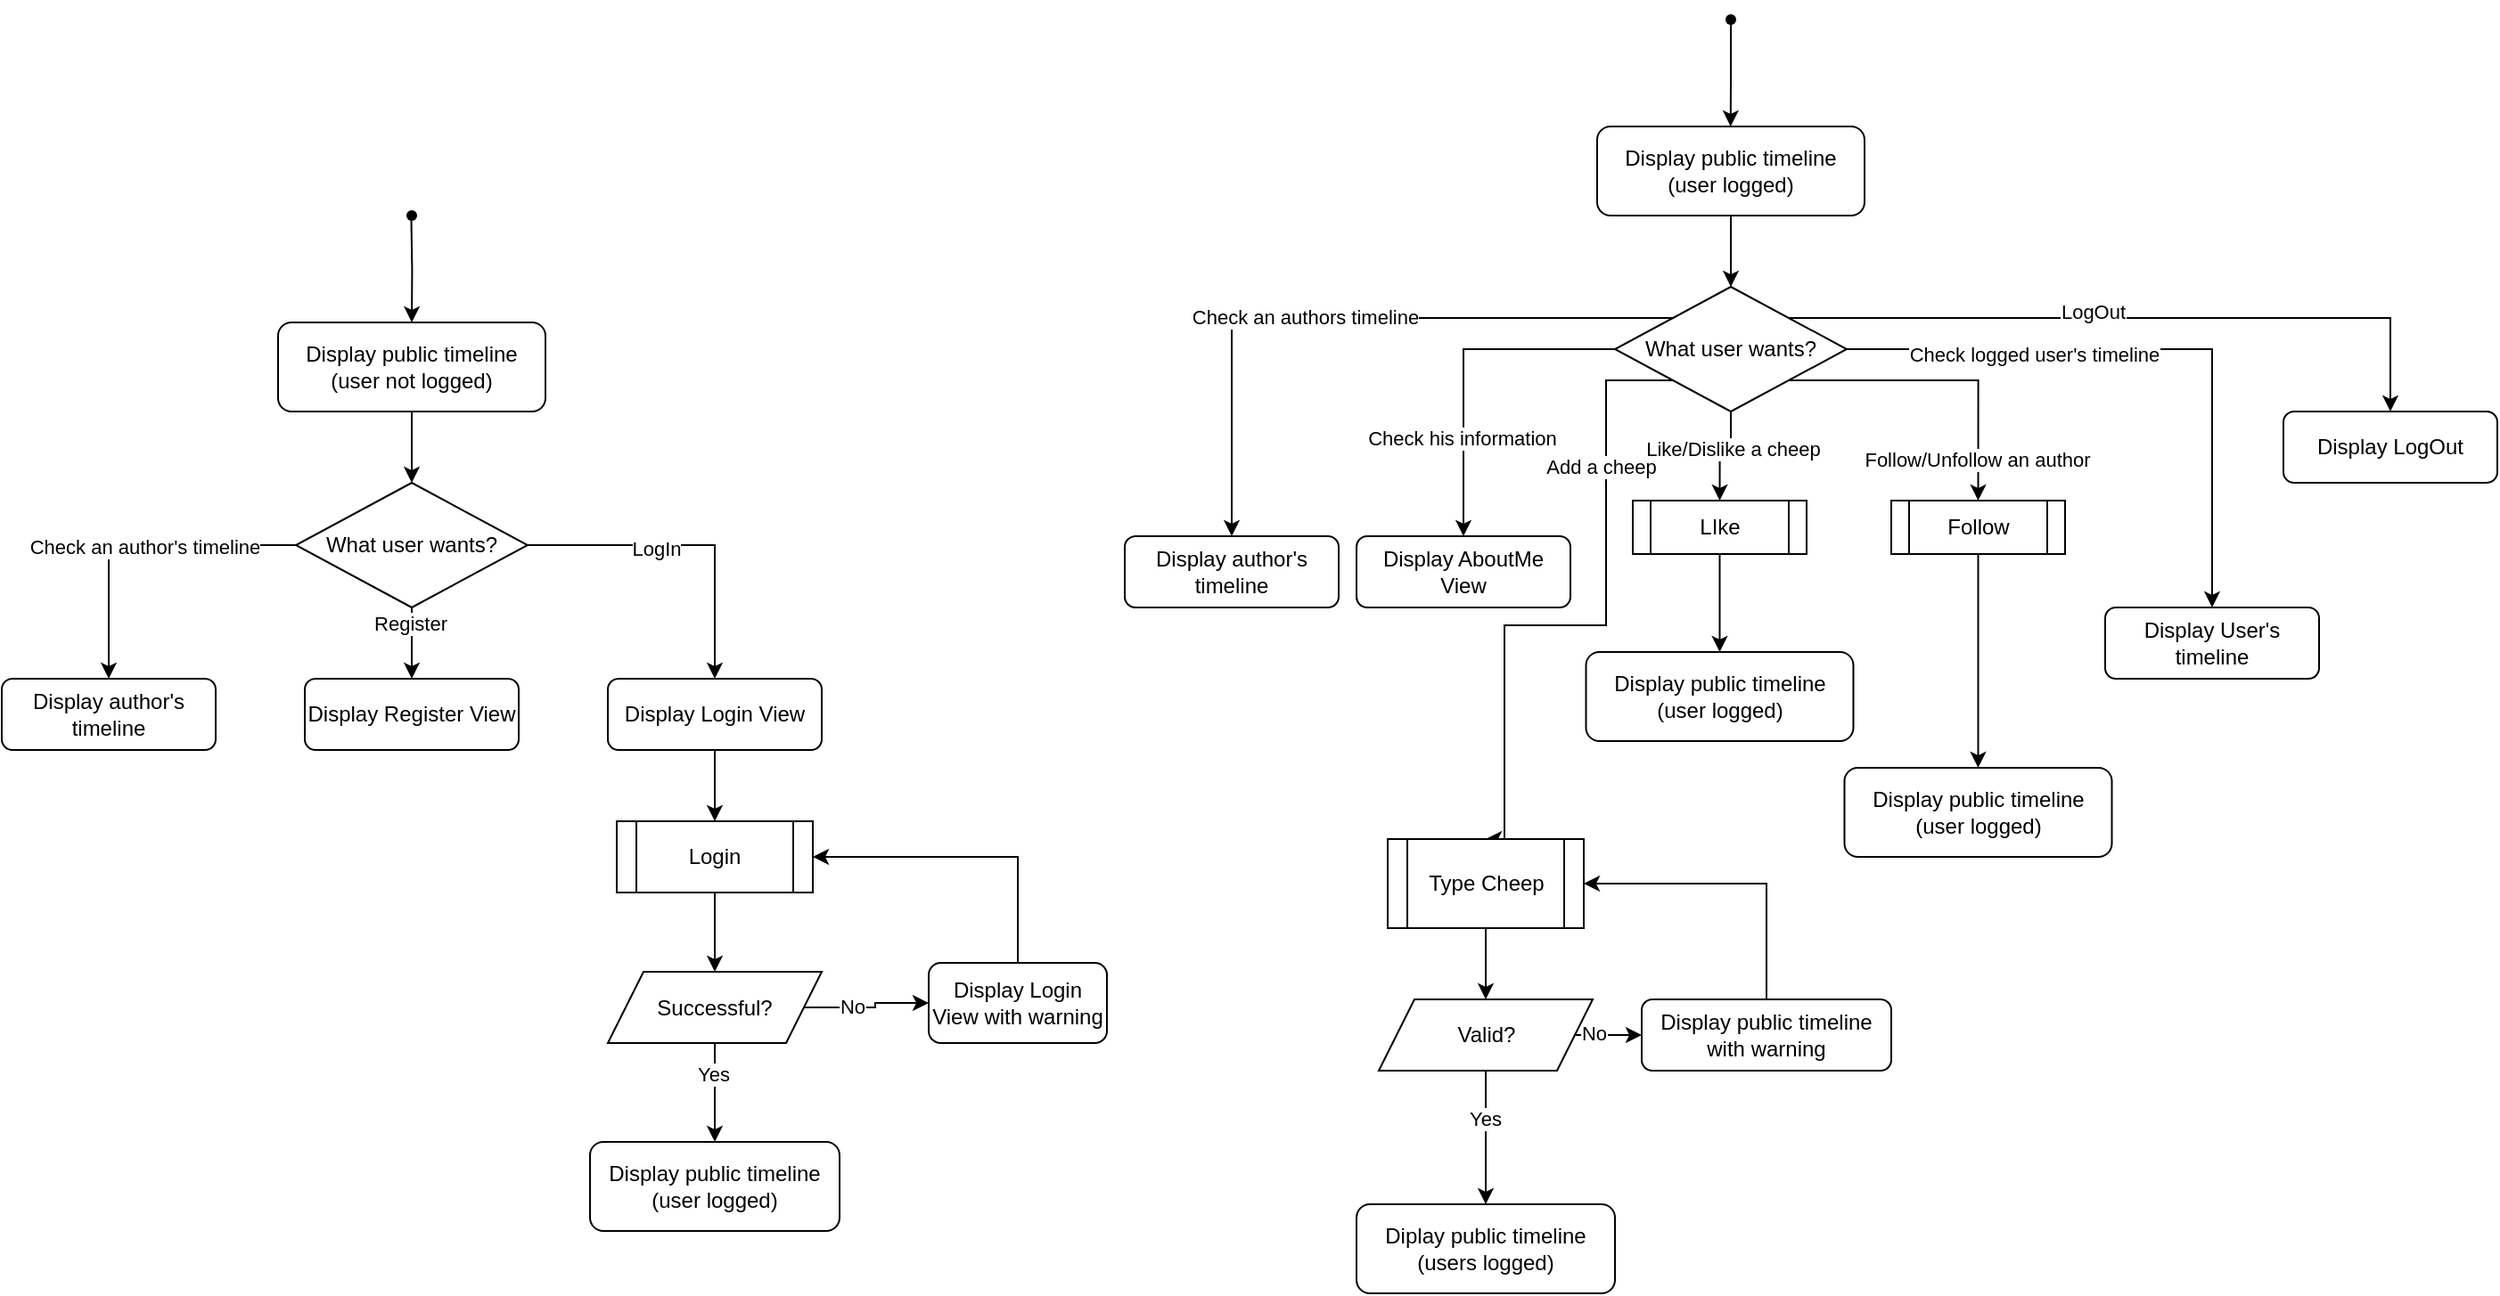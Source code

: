 <mxfile version="25.0.3">
  <diagram name="Página-1" id="ETee3cJdbtJkDGWG_T7Q">
    <mxGraphModel grid="1" page="1" gridSize="10" guides="1" tooltips="1" connect="1" arrows="1" fold="1" pageScale="1" pageWidth="827" pageHeight="1169" math="0" shadow="0">
      <root>
        <mxCell id="0" />
        <mxCell id="1" parent="0" />
        <mxCell id="8WfkXR_fnQ1v3YZvS4xo-1" value="" style="shape=waypoint;sketch=0;fillStyle=solid;size=6;pointerEvents=1;points=[];fillColor=none;resizable=0;rotatable=0;perimeter=centerPerimeter;snapToPoint=1;" vertex="1" parent="1">
          <mxGeometry x="290" y="130" width="20" height="20" as="geometry" />
        </mxCell>
        <mxCell id="8WfkXR_fnQ1v3YZvS4xo-4" style="edgeStyle=orthogonalEdgeStyle;rounded=0;orthogonalLoop=1;jettySize=auto;html=1;exitX=0.5;exitY=1;exitDx=0;exitDy=0;entryX=0.5;entryY=0;entryDx=0;entryDy=0;" edge="1" parent="1" source="8WfkXR_fnQ1v3YZvS4xo-2" target="8WfkXR_fnQ1v3YZvS4xo-3">
          <mxGeometry relative="1" as="geometry" />
        </mxCell>
        <mxCell id="8WfkXR_fnQ1v3YZvS4xo-2" value="Display public timeline (user not logged)" style="rounded=1;whiteSpace=wrap;html=1;" vertex="1" parent="1">
          <mxGeometry x="225" y="200" width="150" height="50" as="geometry" />
        </mxCell>
        <mxCell id="8WfkXR_fnQ1v3YZvS4xo-9" style="edgeStyle=orthogonalEdgeStyle;rounded=0;orthogonalLoop=1;jettySize=auto;html=1;exitX=0;exitY=0.5;exitDx=0;exitDy=0;entryX=0.5;entryY=0;entryDx=0;entryDy=0;" edge="1" parent="1" source="8WfkXR_fnQ1v3YZvS4xo-3" target="8WfkXR_fnQ1v3YZvS4xo-23">
          <mxGeometry relative="1" as="geometry">
            <mxPoint x="85" y="400" as="targetPoint" />
          </mxGeometry>
        </mxCell>
        <mxCell id="8WfkXR_fnQ1v3YZvS4xo-11" value="Check an author&#39;s timeline" style="edgeLabel;html=1;align=center;verticalAlign=middle;resizable=0;points=[];" connectable="0" vertex="1" parent="8WfkXR_fnQ1v3YZvS4xo-9">
          <mxGeometry x="-0.049" y="1" relative="1" as="geometry">
            <mxPoint as="offset" />
          </mxGeometry>
        </mxCell>
        <mxCell id="8WfkXR_fnQ1v3YZvS4xo-10" style="edgeStyle=orthogonalEdgeStyle;rounded=0;orthogonalLoop=1;jettySize=auto;html=1;exitX=1;exitY=0.5;exitDx=0;exitDy=0;entryX=0.5;entryY=0;entryDx=0;entryDy=0;" edge="1" parent="1" source="8WfkXR_fnQ1v3YZvS4xo-3" target="8WfkXR_fnQ1v3YZvS4xo-8">
          <mxGeometry relative="1" as="geometry" />
        </mxCell>
        <mxCell id="8WfkXR_fnQ1v3YZvS4xo-12" value="LogIn" style="edgeLabel;html=1;align=center;verticalAlign=middle;resizable=0;points=[];" connectable="0" vertex="1" parent="8WfkXR_fnQ1v3YZvS4xo-10">
          <mxGeometry x="-0.205" y="-2" relative="1" as="geometry">
            <mxPoint as="offset" />
          </mxGeometry>
        </mxCell>
        <mxCell id="8WfkXR_fnQ1v3YZvS4xo-25" style="edgeStyle=orthogonalEdgeStyle;rounded=0;orthogonalLoop=1;jettySize=auto;html=1;exitX=0.5;exitY=1;exitDx=0;exitDy=0;entryX=0.5;entryY=0;entryDx=0;entryDy=0;" edge="1" parent="1" source="8WfkXR_fnQ1v3YZvS4xo-3" target="8WfkXR_fnQ1v3YZvS4xo-22">
          <mxGeometry relative="1" as="geometry" />
        </mxCell>
        <mxCell id="8WfkXR_fnQ1v3YZvS4xo-26" value="Register" style="edgeLabel;html=1;align=center;verticalAlign=middle;resizable=0;points=[];" connectable="0" vertex="1" parent="8WfkXR_fnQ1v3YZvS4xo-25">
          <mxGeometry x="-0.553" y="-1" relative="1" as="geometry">
            <mxPoint as="offset" />
          </mxGeometry>
        </mxCell>
        <mxCell id="8WfkXR_fnQ1v3YZvS4xo-3" value="What user wants?" style="rhombus;whiteSpace=wrap;html=1;" vertex="1" parent="1">
          <mxGeometry x="235" y="290" width="130" height="70" as="geometry" />
        </mxCell>
        <mxCell id="8WfkXR_fnQ1v3YZvS4xo-5" style="edgeStyle=orthogonalEdgeStyle;rounded=0;orthogonalLoop=1;jettySize=auto;html=1;exitX=0.5;exitY=0;exitDx=0;exitDy=0;strokeColor=none;" edge="1" parent="1" source="8WfkXR_fnQ1v3YZvS4xo-2">
          <mxGeometry relative="1" as="geometry">
            <mxPoint x="300" y="140" as="targetPoint" />
          </mxGeometry>
        </mxCell>
        <mxCell id="8WfkXR_fnQ1v3YZvS4xo-6" style="edgeStyle=orthogonalEdgeStyle;rounded=0;orthogonalLoop=1;jettySize=auto;html=1;exitX=0.5;exitY=1;exitDx=0;exitDy=0;entryX=0.5;entryY=0;entryDx=0;entryDy=0;" edge="1" parent="1" target="8WfkXR_fnQ1v3YZvS4xo-2">
          <mxGeometry relative="1" as="geometry">
            <mxPoint x="299.71" y="140" as="sourcePoint" />
            <mxPoint x="299.71" y="190" as="targetPoint" />
          </mxGeometry>
        </mxCell>
        <mxCell id="8WfkXR_fnQ1v3YZvS4xo-28" style="edgeStyle=orthogonalEdgeStyle;rounded=0;orthogonalLoop=1;jettySize=auto;html=1;exitX=0.5;exitY=1;exitDx=0;exitDy=0;entryX=0.5;entryY=0;entryDx=0;entryDy=0;" edge="1" parent="1" source="8WfkXR_fnQ1v3YZvS4xo-8" target="8WfkXR_fnQ1v3YZvS4xo-27">
          <mxGeometry relative="1" as="geometry" />
        </mxCell>
        <mxCell id="8WfkXR_fnQ1v3YZvS4xo-8" value="Display Login View" style="rounded=1;whiteSpace=wrap;html=1;" vertex="1" parent="1">
          <mxGeometry x="410" y="400" width="120" height="40" as="geometry" />
        </mxCell>
        <mxCell id="8WfkXR_fnQ1v3YZvS4xo-22" value="Display Register View" style="rounded=1;whiteSpace=wrap;html=1;" vertex="1" parent="1">
          <mxGeometry x="240" y="400" width="120" height="40" as="geometry" />
        </mxCell>
        <mxCell id="8WfkXR_fnQ1v3YZvS4xo-23" value="Display author&#39;s timeline" style="rounded=1;whiteSpace=wrap;html=1;" vertex="1" parent="1">
          <mxGeometry x="70" y="400" width="120" height="40" as="geometry" />
        </mxCell>
        <mxCell id="8WfkXR_fnQ1v3YZvS4xo-30" style="edgeStyle=orthogonalEdgeStyle;rounded=0;orthogonalLoop=1;jettySize=auto;html=1;exitX=0.5;exitY=1;exitDx=0;exitDy=0;entryX=0.5;entryY=0;entryDx=0;entryDy=0;" edge="1" parent="1" source="8WfkXR_fnQ1v3YZvS4xo-27" target="8WfkXR_fnQ1v3YZvS4xo-29">
          <mxGeometry relative="1" as="geometry" />
        </mxCell>
        <mxCell id="8WfkXR_fnQ1v3YZvS4xo-27" value="Login" style="shape=process;whiteSpace=wrap;html=1;backgroundOutline=1;" vertex="1" parent="1">
          <mxGeometry x="415" y="480" width="110" height="40" as="geometry" />
        </mxCell>
        <mxCell id="8WfkXR_fnQ1v3YZvS4xo-32" style="edgeStyle=orthogonalEdgeStyle;rounded=0;orthogonalLoop=1;jettySize=auto;html=1;exitX=0.5;exitY=1;exitDx=0;exitDy=0;entryX=0.5;entryY=0;entryDx=0;entryDy=0;" edge="1" parent="1" source="8WfkXR_fnQ1v3YZvS4xo-29" target="8WfkXR_fnQ1v3YZvS4xo-31">
          <mxGeometry relative="1" as="geometry" />
        </mxCell>
        <mxCell id="8WfkXR_fnQ1v3YZvS4xo-42" value="Yes" style="edgeLabel;html=1;align=center;verticalAlign=middle;resizable=0;points=[];" connectable="0" vertex="1" parent="8WfkXR_fnQ1v3YZvS4xo-32">
          <mxGeometry x="-0.346" y="-1" relative="1" as="geometry">
            <mxPoint y="-1" as="offset" />
          </mxGeometry>
        </mxCell>
        <mxCell id="8WfkXR_fnQ1v3YZvS4xo-39" style="edgeStyle=orthogonalEdgeStyle;rounded=0;orthogonalLoop=1;jettySize=auto;html=1;exitX=1;exitY=0.5;exitDx=0;exitDy=0;entryX=0;entryY=0.5;entryDx=0;entryDy=0;" edge="1" parent="1" source="8WfkXR_fnQ1v3YZvS4xo-29" target="8WfkXR_fnQ1v3YZvS4xo-38">
          <mxGeometry relative="1" as="geometry" />
        </mxCell>
        <mxCell id="8WfkXR_fnQ1v3YZvS4xo-41" value="No" style="edgeLabel;html=1;align=center;verticalAlign=middle;resizable=0;points=[];" connectable="0" vertex="1" parent="8WfkXR_fnQ1v3YZvS4xo-39">
          <mxGeometry x="-0.265" y="1" relative="1" as="geometry">
            <mxPoint as="offset" />
          </mxGeometry>
        </mxCell>
        <mxCell id="8WfkXR_fnQ1v3YZvS4xo-29" value="Successful?" style="shape=parallelogram;perimeter=parallelogramPerimeter;whiteSpace=wrap;html=1;fixedSize=1;" vertex="1" parent="1">
          <mxGeometry x="410" y="564.5" width="120" height="40" as="geometry" />
        </mxCell>
        <mxCell id="8WfkXR_fnQ1v3YZvS4xo-31" value="Display public timeline (user logged)" style="rounded=1;whiteSpace=wrap;html=1;" vertex="1" parent="1">
          <mxGeometry x="400" y="660" width="140" height="50" as="geometry" />
        </mxCell>
        <mxCell id="8WfkXR_fnQ1v3YZvS4xo-44" style="edgeStyle=orthogonalEdgeStyle;rounded=0;orthogonalLoop=1;jettySize=auto;html=1;exitX=0;exitY=0;exitDx=0;exitDy=0;entryX=0.5;entryY=0;entryDx=0;entryDy=0;" edge="1" parent="1" source="8WfkXR_fnQ1v3YZvS4xo-33" target="8WfkXR_fnQ1v3YZvS4xo-34">
          <mxGeometry relative="1" as="geometry" />
        </mxCell>
        <mxCell id="8WfkXR_fnQ1v3YZvS4xo-45" value="Check an authors timeline" style="edgeLabel;html=1;align=center;verticalAlign=middle;resizable=0;points=[];" connectable="0" vertex="1" parent="8WfkXR_fnQ1v3YZvS4xo-44">
          <mxGeometry x="0.116" y="-1" relative="1" as="geometry">
            <mxPoint as="offset" />
          </mxGeometry>
        </mxCell>
        <mxCell id="8WfkXR_fnQ1v3YZvS4xo-47" style="edgeStyle=orthogonalEdgeStyle;rounded=0;orthogonalLoop=1;jettySize=auto;html=1;exitX=0;exitY=0.5;exitDx=0;exitDy=0;entryX=0.5;entryY=0;entryDx=0;entryDy=0;" edge="1" parent="1" source="8WfkXR_fnQ1v3YZvS4xo-33" target="8WfkXR_fnQ1v3YZvS4xo-35">
          <mxGeometry relative="1" as="geometry" />
        </mxCell>
        <mxCell id="8WfkXR_fnQ1v3YZvS4xo-49" value="Check his information" style="edgeLabel;html=1;align=center;verticalAlign=middle;resizable=0;points=[];" connectable="0" vertex="1" parent="8WfkXR_fnQ1v3YZvS4xo-47">
          <mxGeometry x="0.417" y="-1" relative="1" as="geometry">
            <mxPoint as="offset" />
          </mxGeometry>
        </mxCell>
        <mxCell id="8WfkXR_fnQ1v3YZvS4xo-50" style="edgeStyle=orthogonalEdgeStyle;rounded=0;orthogonalLoop=1;jettySize=auto;html=1;exitX=1;exitY=0;exitDx=0;exitDy=0;entryX=0.5;entryY=0;entryDx=0;entryDy=0;" edge="1" parent="1" source="8WfkXR_fnQ1v3YZvS4xo-33" target="8WfkXR_fnQ1v3YZvS4xo-37">
          <mxGeometry relative="1" as="geometry" />
        </mxCell>
        <mxCell id="8WfkXR_fnQ1v3YZvS4xo-51" value="LogOut" style="edgeLabel;html=1;align=center;verticalAlign=middle;resizable=0;points=[];" connectable="0" vertex="1" parent="8WfkXR_fnQ1v3YZvS4xo-50">
          <mxGeometry x="-0.125" y="4" relative="1" as="geometry">
            <mxPoint as="offset" />
          </mxGeometry>
        </mxCell>
        <mxCell id="8WfkXR_fnQ1v3YZvS4xo-55" style="edgeStyle=orthogonalEdgeStyle;rounded=0;orthogonalLoop=1;jettySize=auto;html=1;exitX=0;exitY=1;exitDx=0;exitDy=0;entryX=0.5;entryY=0;entryDx=0;entryDy=0;" edge="1" parent="1" source="8WfkXR_fnQ1v3YZvS4xo-33" target="8WfkXR_fnQ1v3YZvS4xo-52">
          <mxGeometry relative="1" as="geometry">
            <Array as="points">
              <mxPoint x="970" y="233" />
              <mxPoint x="970" y="370" />
              <mxPoint x="913" y="370" />
            </Array>
          </mxGeometry>
        </mxCell>
        <mxCell id="8WfkXR_fnQ1v3YZvS4xo-65" value="Add a cheep" style="edgeLabel;html=1;align=center;verticalAlign=middle;resizable=0;points=[];" connectable="0" vertex="1" parent="8WfkXR_fnQ1v3YZvS4xo-55">
          <mxGeometry x="-0.525" y="-3" relative="1" as="geometry">
            <mxPoint as="offset" />
          </mxGeometry>
        </mxCell>
        <mxCell id="AVMUAL6Vulb1oAUdVrJJ-8" style="edgeStyle=orthogonalEdgeStyle;rounded=0;orthogonalLoop=1;jettySize=auto;html=1;entryX=0.5;entryY=0;entryDx=0;entryDy=0;exitX=0.5;exitY=1;exitDx=0;exitDy=0;" edge="1" parent="1" source="8WfkXR_fnQ1v3YZvS4xo-33" target="AVMUAL6Vulb1oAUdVrJJ-6">
          <mxGeometry relative="1" as="geometry">
            <mxPoint x="1073" y="233" as="sourcePoint" />
          </mxGeometry>
        </mxCell>
        <mxCell id="AVMUAL6Vulb1oAUdVrJJ-9" value="Like/Dislike a cheep" style="edgeLabel;html=1;align=center;verticalAlign=middle;resizable=0;points=[];" connectable="0" vertex="1" parent="AVMUAL6Vulb1oAUdVrJJ-8">
          <mxGeometry x="-0.261" y="1" relative="1" as="geometry">
            <mxPoint as="offset" />
          </mxGeometry>
        </mxCell>
        <mxCell id="AVMUAL6Vulb1oAUdVrJJ-10" style="edgeStyle=orthogonalEdgeStyle;rounded=0;orthogonalLoop=1;jettySize=auto;html=1;exitX=1;exitY=1;exitDx=0;exitDy=0;entryX=0.5;entryY=0;entryDx=0;entryDy=0;" edge="1" parent="1" source="8WfkXR_fnQ1v3YZvS4xo-33" target="AVMUAL6Vulb1oAUdVrJJ-7">
          <mxGeometry relative="1" as="geometry" />
        </mxCell>
        <mxCell id="AVMUAL6Vulb1oAUdVrJJ-11" value="Follow/Unfollow an author" style="edgeLabel;html=1;align=center;verticalAlign=middle;resizable=0;points=[];" connectable="0" vertex="1" parent="AVMUAL6Vulb1oAUdVrJJ-10">
          <mxGeometry x="0.731" y="-1" relative="1" as="geometry">
            <mxPoint as="offset" />
          </mxGeometry>
        </mxCell>
        <mxCell id="AVMUAL6Vulb1oAUdVrJJ-17" style="edgeStyle=orthogonalEdgeStyle;rounded=0;orthogonalLoop=1;jettySize=auto;html=1;exitX=1;exitY=0.5;exitDx=0;exitDy=0;entryX=0.5;entryY=0;entryDx=0;entryDy=0;" edge="1" parent="1" source="8WfkXR_fnQ1v3YZvS4xo-33" target="AVMUAL6Vulb1oAUdVrJJ-16">
          <mxGeometry relative="1" as="geometry" />
        </mxCell>
        <mxCell id="AVMUAL6Vulb1oAUdVrJJ-18" value="Check logged user&#39;s timeline" style="edgeLabel;html=1;align=center;verticalAlign=middle;resizable=0;points=[];" connectable="0" vertex="1" parent="AVMUAL6Vulb1oAUdVrJJ-17">
          <mxGeometry x="-0.402" y="-3" relative="1" as="geometry">
            <mxPoint as="offset" />
          </mxGeometry>
        </mxCell>
        <mxCell id="8WfkXR_fnQ1v3YZvS4xo-33" value="What user wants?" style="rhombus;whiteSpace=wrap;html=1;" vertex="1" parent="1">
          <mxGeometry x="975" y="180" width="130" height="70" as="geometry" />
        </mxCell>
        <mxCell id="8WfkXR_fnQ1v3YZvS4xo-34" value="Display author&#39;s timeline" style="rounded=1;whiteSpace=wrap;html=1;" vertex="1" parent="1">
          <mxGeometry x="700" y="320" width="120" height="40" as="geometry" />
        </mxCell>
        <mxCell id="8WfkXR_fnQ1v3YZvS4xo-35" value="Display AboutMe View" style="rounded=1;whiteSpace=wrap;html=1;" vertex="1" parent="1">
          <mxGeometry x="830" y="320" width="120" height="40" as="geometry" />
        </mxCell>
        <mxCell id="8WfkXR_fnQ1v3YZvS4xo-36" value="Diplay public timeline (users logged)" style="rounded=1;whiteSpace=wrap;html=1;" vertex="1" parent="1">
          <mxGeometry x="830" y="695" width="145" height="50" as="geometry" />
        </mxCell>
        <mxCell id="8WfkXR_fnQ1v3YZvS4xo-37" value="Display LogOut" style="rounded=1;whiteSpace=wrap;html=1;" vertex="1" parent="1">
          <mxGeometry x="1350" y="250" width="120" height="40" as="geometry" />
        </mxCell>
        <mxCell id="8WfkXR_fnQ1v3YZvS4xo-40" style="edgeStyle=orthogonalEdgeStyle;rounded=0;orthogonalLoop=1;jettySize=auto;html=1;exitX=0.5;exitY=0;exitDx=0;exitDy=0;entryX=1;entryY=0.5;entryDx=0;entryDy=0;" edge="1" parent="1" source="8WfkXR_fnQ1v3YZvS4xo-38" target="8WfkXR_fnQ1v3YZvS4xo-27">
          <mxGeometry relative="1" as="geometry" />
        </mxCell>
        <mxCell id="8WfkXR_fnQ1v3YZvS4xo-38" value="Display Login View with warning" style="rounded=1;whiteSpace=wrap;html=1;" vertex="1" parent="1">
          <mxGeometry x="590" y="559.5" width="100" height="45" as="geometry" />
        </mxCell>
        <mxCell id="8WfkXR_fnQ1v3YZvS4xo-56" style="edgeStyle=orthogonalEdgeStyle;rounded=0;orthogonalLoop=1;jettySize=auto;html=1;exitX=0.5;exitY=1;exitDx=0;exitDy=0;entryX=0.5;entryY=0;entryDx=0;entryDy=0;" edge="1" parent="1" source="8WfkXR_fnQ1v3YZvS4xo-52" target="8WfkXR_fnQ1v3YZvS4xo-53">
          <mxGeometry relative="1" as="geometry" />
        </mxCell>
        <mxCell id="8WfkXR_fnQ1v3YZvS4xo-52" value="Type Cheep" style="shape=process;whiteSpace=wrap;html=1;backgroundOutline=1;" vertex="1" parent="1">
          <mxGeometry x="847.5" y="490" width="110" height="50" as="geometry" />
        </mxCell>
        <mxCell id="8WfkXR_fnQ1v3YZvS4xo-57" style="edgeStyle=orthogonalEdgeStyle;rounded=0;orthogonalLoop=1;jettySize=auto;html=1;exitX=1;exitY=0.5;exitDx=0;exitDy=0;entryX=0;entryY=0.5;entryDx=0;entryDy=0;" edge="1" parent="1" source="8WfkXR_fnQ1v3YZvS4xo-53" target="8WfkXR_fnQ1v3YZvS4xo-54">
          <mxGeometry relative="1" as="geometry" />
        </mxCell>
        <mxCell id="8WfkXR_fnQ1v3YZvS4xo-64" value="No" style="edgeLabel;html=1;align=center;verticalAlign=middle;resizable=0;points=[];" connectable="0" vertex="1" parent="8WfkXR_fnQ1v3YZvS4xo-57">
          <mxGeometry x="-0.449" y="1" relative="1" as="geometry">
            <mxPoint as="offset" />
          </mxGeometry>
        </mxCell>
        <mxCell id="8WfkXR_fnQ1v3YZvS4xo-61" style="edgeStyle=orthogonalEdgeStyle;rounded=0;orthogonalLoop=1;jettySize=auto;html=1;exitX=0.5;exitY=1;exitDx=0;exitDy=0;entryX=0.5;entryY=0;entryDx=0;entryDy=0;" edge="1" parent="1" source="8WfkXR_fnQ1v3YZvS4xo-53" target="8WfkXR_fnQ1v3YZvS4xo-36">
          <mxGeometry relative="1" as="geometry" />
        </mxCell>
        <mxCell id="8WfkXR_fnQ1v3YZvS4xo-62" value="Yes" style="edgeLabel;html=1;align=center;verticalAlign=middle;resizable=0;points=[];" connectable="0" vertex="1" parent="8WfkXR_fnQ1v3YZvS4xo-61">
          <mxGeometry x="-0.312" y="-1" relative="1" as="geometry">
            <mxPoint y="1" as="offset" />
          </mxGeometry>
        </mxCell>
        <mxCell id="8WfkXR_fnQ1v3YZvS4xo-53" value="Valid?" style="shape=parallelogram;perimeter=parallelogramPerimeter;whiteSpace=wrap;html=1;fixedSize=1;" vertex="1" parent="1">
          <mxGeometry x="842.5" y="580" width="120" height="40" as="geometry" />
        </mxCell>
        <mxCell id="8WfkXR_fnQ1v3YZvS4xo-63" style="edgeStyle=orthogonalEdgeStyle;rounded=0;orthogonalLoop=1;jettySize=auto;html=1;exitX=0.5;exitY=0;exitDx=0;exitDy=0;entryX=1;entryY=0.5;entryDx=0;entryDy=0;" edge="1" parent="1" source="8WfkXR_fnQ1v3YZvS4xo-54" target="8WfkXR_fnQ1v3YZvS4xo-52">
          <mxGeometry relative="1" as="geometry" />
        </mxCell>
        <mxCell id="8WfkXR_fnQ1v3YZvS4xo-54" value="Display public timeline with warning" style="rounded=1;whiteSpace=wrap;html=1;" vertex="1" parent="1">
          <mxGeometry x="990" y="580" width="140" height="40" as="geometry" />
        </mxCell>
        <mxCell id="AVMUAL6Vulb1oAUdVrJJ-2" style="edgeStyle=orthogonalEdgeStyle;rounded=0;orthogonalLoop=1;jettySize=auto;html=1;exitX=0.5;exitY=1;exitDx=0;exitDy=0;entryX=0.5;entryY=0;entryDx=0;entryDy=0;" edge="1" parent="1" source="AVMUAL6Vulb1oAUdVrJJ-1" target="8WfkXR_fnQ1v3YZvS4xo-33">
          <mxGeometry relative="1" as="geometry" />
        </mxCell>
        <mxCell id="AVMUAL6Vulb1oAUdVrJJ-1" value="Display public timeline (user logged)" style="rounded=1;whiteSpace=wrap;html=1;" vertex="1" parent="1">
          <mxGeometry x="965" y="90" width="150" height="50" as="geometry" />
        </mxCell>
        <mxCell id="AVMUAL6Vulb1oAUdVrJJ-13" style="edgeStyle=orthogonalEdgeStyle;rounded=0;orthogonalLoop=1;jettySize=auto;html=1;exitX=0.5;exitY=1;exitDx=0;exitDy=0;entryX=0.5;entryY=0;entryDx=0;entryDy=0;" edge="1" parent="1" source="AVMUAL6Vulb1oAUdVrJJ-6" target="AVMUAL6Vulb1oAUdVrJJ-12">
          <mxGeometry relative="1" as="geometry" />
        </mxCell>
        <mxCell id="AVMUAL6Vulb1oAUdVrJJ-6" value="LIke" style="shape=process;whiteSpace=wrap;html=1;backgroundOutline=1;" vertex="1" parent="1">
          <mxGeometry x="985" y="300" width="97.5" height="30" as="geometry" />
        </mxCell>
        <mxCell id="AVMUAL6Vulb1oAUdVrJJ-15" style="edgeStyle=orthogonalEdgeStyle;rounded=0;orthogonalLoop=1;jettySize=auto;html=1;exitX=0.5;exitY=1;exitDx=0;exitDy=0;entryX=0.5;entryY=0;entryDx=0;entryDy=0;" edge="1" parent="1" source="AVMUAL6Vulb1oAUdVrJJ-7" target="AVMUAL6Vulb1oAUdVrJJ-14">
          <mxGeometry relative="1" as="geometry" />
        </mxCell>
        <mxCell id="AVMUAL6Vulb1oAUdVrJJ-7" value="Follow" style="shape=process;whiteSpace=wrap;html=1;backgroundOutline=1;" vertex="1" parent="1">
          <mxGeometry x="1130" y="300" width="97.5" height="30" as="geometry" />
        </mxCell>
        <mxCell id="AVMUAL6Vulb1oAUdVrJJ-12" value="Display public timeline (user logged)" style="rounded=1;whiteSpace=wrap;html=1;" vertex="1" parent="1">
          <mxGeometry x="958.75" y="385" width="150" height="50" as="geometry" />
        </mxCell>
        <mxCell id="AVMUAL6Vulb1oAUdVrJJ-14" value="Display public timeline (user logged)" style="rounded=1;whiteSpace=wrap;html=1;" vertex="1" parent="1">
          <mxGeometry x="1103.75" y="450" width="150" height="50" as="geometry" />
        </mxCell>
        <mxCell id="AVMUAL6Vulb1oAUdVrJJ-16" value="Display User&#39;s timeline" style="rounded=1;whiteSpace=wrap;html=1;" vertex="1" parent="1">
          <mxGeometry x="1250" y="360" width="120" height="40" as="geometry" />
        </mxCell>
        <mxCell id="AVMUAL6Vulb1oAUdVrJJ-20" style="edgeStyle=orthogonalEdgeStyle;rounded=0;orthogonalLoop=1;jettySize=auto;html=1;exitDx=0;exitDy=0;entryX=0.5;entryY=0;entryDx=0;entryDy=0;" edge="1" parent="1" source="AVMUAL6Vulb1oAUdVrJJ-19">
          <mxGeometry relative="1" as="geometry">
            <mxPoint x="1039.59" y="30" as="sourcePoint" />
            <mxPoint x="1039.88" y="90" as="targetPoint" />
          </mxGeometry>
        </mxCell>
        <mxCell id="AVMUAL6Vulb1oAUdVrJJ-21" value="" style="edgeStyle=orthogonalEdgeStyle;rounded=0;orthogonalLoop=1;jettySize=auto;html=1;exitX=0.5;exitY=1;exitDx=0;exitDy=0;entryDx=0;entryDy=0;" edge="1" parent="1" target="AVMUAL6Vulb1oAUdVrJJ-19">
          <mxGeometry relative="1" as="geometry">
            <mxPoint x="1039.59" y="30" as="sourcePoint" />
            <mxPoint x="1039.88" y="90" as="targetPoint" />
          </mxGeometry>
        </mxCell>
        <mxCell id="AVMUAL6Vulb1oAUdVrJJ-19" value="" style="shape=waypoint;sketch=0;fillStyle=solid;size=6;pointerEvents=1;points=[];fillColor=none;resizable=0;rotatable=0;perimeter=centerPerimeter;snapToPoint=1;" vertex="1" parent="1">
          <mxGeometry x="1030" y="20" width="20" height="20" as="geometry" />
        </mxCell>
      </root>
    </mxGraphModel>
  </diagram>
</mxfile>
